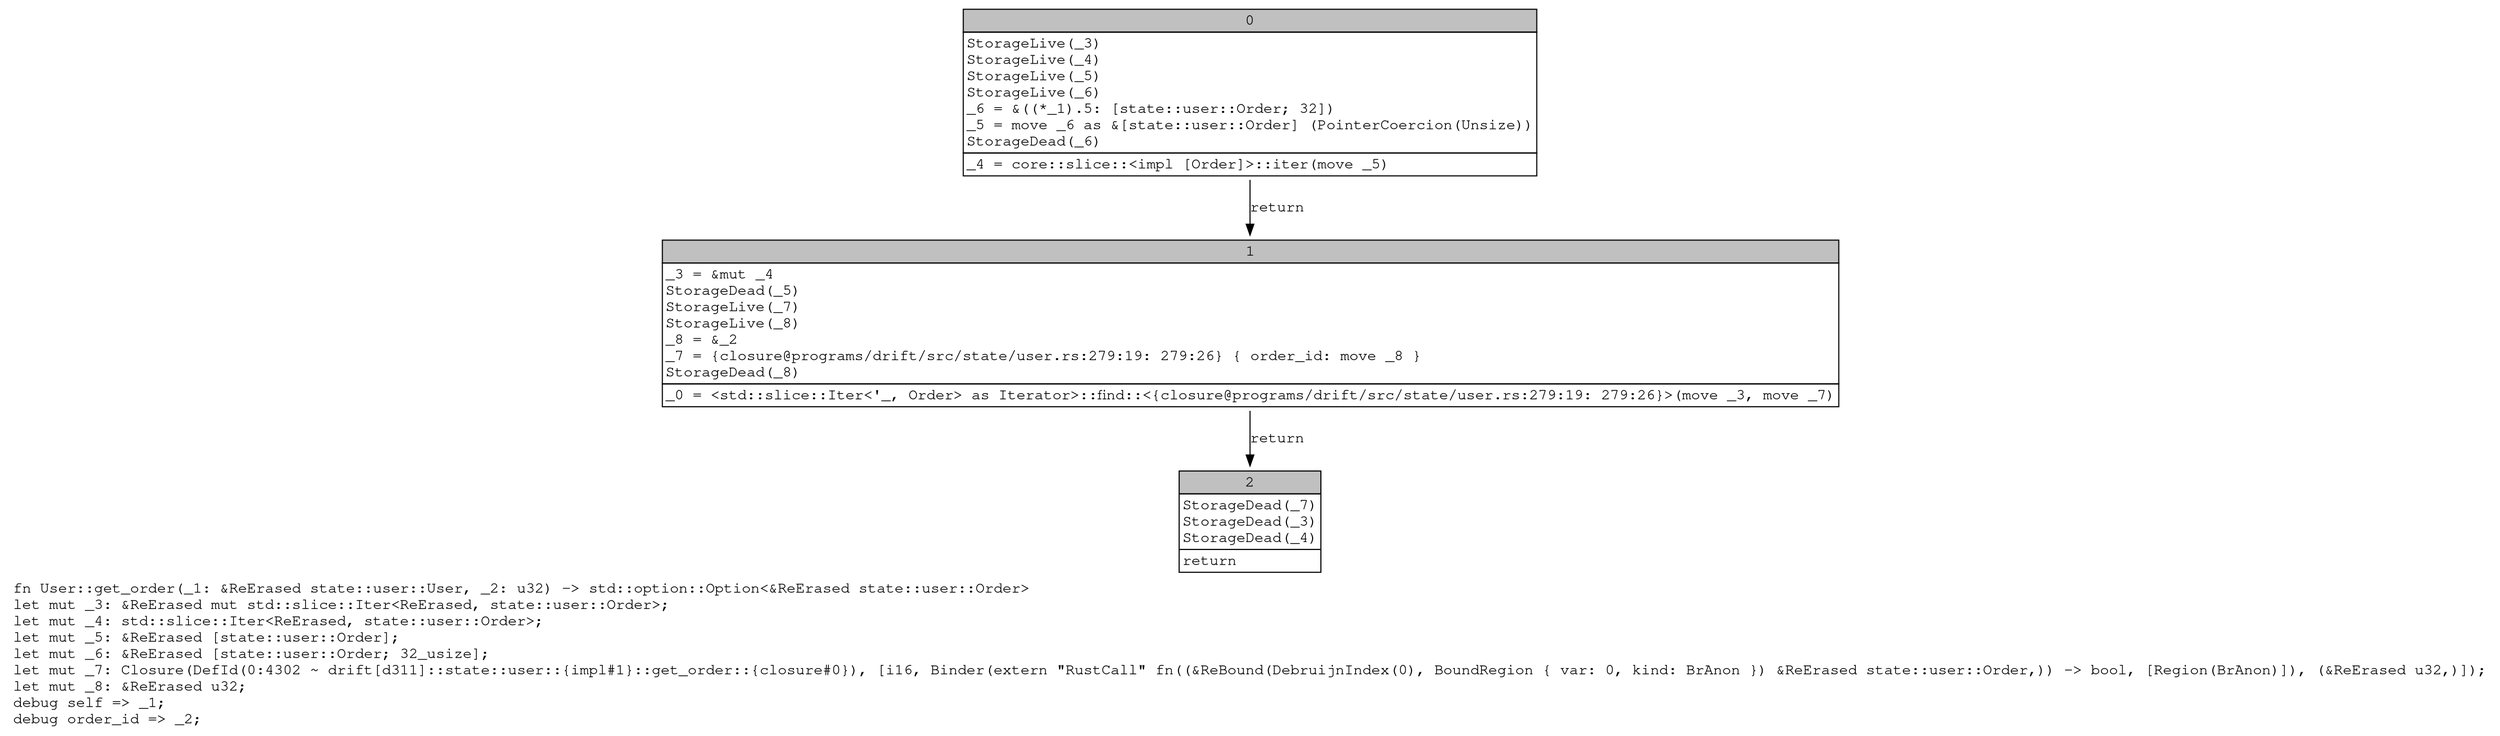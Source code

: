 digraph Mir_0_4301 {
    graph [fontname="Courier, monospace"];
    node [fontname="Courier, monospace"];
    edge [fontname="Courier, monospace"];
    label=<fn User::get_order(_1: &amp;ReErased state::user::User, _2: u32) -&gt; std::option::Option&lt;&amp;ReErased state::user::Order&gt;<br align="left"/>let mut _3: &amp;ReErased mut std::slice::Iter&lt;ReErased, state::user::Order&gt;;<br align="left"/>let mut _4: std::slice::Iter&lt;ReErased, state::user::Order&gt;;<br align="left"/>let mut _5: &amp;ReErased [state::user::Order];<br align="left"/>let mut _6: &amp;ReErased [state::user::Order; 32_usize];<br align="left"/>let mut _7: Closure(DefId(0:4302 ~ drift[d311]::state::user::{impl#1}::get_order::{closure#0}), [i16, Binder(extern &quot;RustCall&quot; fn((&amp;ReBound(DebruijnIndex(0), BoundRegion { var: 0, kind: BrAnon }) &amp;ReErased state::user::Order,)) -&gt; bool, [Region(BrAnon)]), (&amp;ReErased u32,)]);<br align="left"/>let mut _8: &amp;ReErased u32;<br align="left"/>debug self =&gt; _1;<br align="left"/>debug order_id =&gt; _2;<br align="left"/>>;
    bb0__0_4301 [shape="none", label=<<table border="0" cellborder="1" cellspacing="0"><tr><td bgcolor="gray" align="center" colspan="1">0</td></tr><tr><td align="left" balign="left">StorageLive(_3)<br/>StorageLive(_4)<br/>StorageLive(_5)<br/>StorageLive(_6)<br/>_6 = &amp;((*_1).5: [state::user::Order; 32])<br/>_5 = move _6 as &amp;[state::user::Order] (PointerCoercion(Unsize))<br/>StorageDead(_6)<br/></td></tr><tr><td align="left">_4 = core::slice::&lt;impl [Order]&gt;::iter(move _5)</td></tr></table>>];
    bb1__0_4301 [shape="none", label=<<table border="0" cellborder="1" cellspacing="0"><tr><td bgcolor="gray" align="center" colspan="1">1</td></tr><tr><td align="left" balign="left">_3 = &amp;mut _4<br/>StorageDead(_5)<br/>StorageLive(_7)<br/>StorageLive(_8)<br/>_8 = &amp;_2<br/>_7 = {closure@programs/drift/src/state/user.rs:279:19: 279:26} { order_id: move _8 }<br/>StorageDead(_8)<br/></td></tr><tr><td align="left">_0 = &lt;std::slice::Iter&lt;'_, Order&gt; as Iterator&gt;::find::&lt;{closure@programs/drift/src/state/user.rs:279:19: 279:26}&gt;(move _3, move _7)</td></tr></table>>];
    bb2__0_4301 [shape="none", label=<<table border="0" cellborder="1" cellspacing="0"><tr><td bgcolor="gray" align="center" colspan="1">2</td></tr><tr><td align="left" balign="left">StorageDead(_7)<br/>StorageDead(_3)<br/>StorageDead(_4)<br/></td></tr><tr><td align="left">return</td></tr></table>>];
    bb0__0_4301 -> bb1__0_4301 [label="return"];
    bb1__0_4301 -> bb2__0_4301 [label="return"];
}

